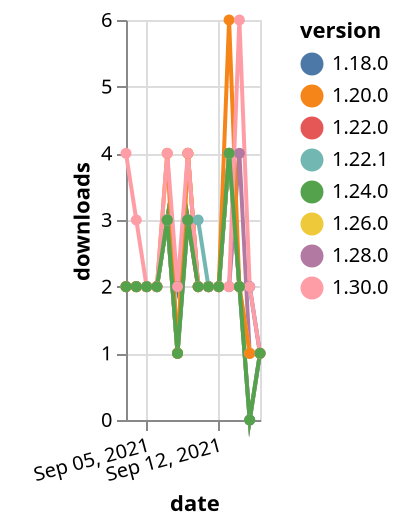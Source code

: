 {"$schema": "https://vega.github.io/schema/vega-lite/v5.json", "description": "A simple bar chart with embedded data.", "data": {"values": [{"date": "2021-09-03", "total": 2374, "delta": 2, "version": "1.18.0"}, {"date": "2021-09-04", "total": 2376, "delta": 2, "version": "1.18.0"}, {"date": "2021-09-05", "total": 2378, "delta": 2, "version": "1.18.0"}, {"date": "2021-09-06", "total": 2380, "delta": 2, "version": "1.18.0"}, {"date": "2021-09-07", "total": 2383, "delta": 3, "version": "1.18.0"}, {"date": "2021-09-08", "total": 2385, "delta": 2, "version": "1.18.0"}, {"date": "2021-09-09", "total": 2388, "delta": 3, "version": "1.18.0"}, {"date": "2021-09-10", "total": 2390, "delta": 2, "version": "1.18.0"}, {"date": "2021-09-11", "total": 2392, "delta": 2, "version": "1.18.0"}, {"date": "2021-09-12", "total": 2394, "delta": 2, "version": "1.18.0"}, {"date": "2021-09-13", "total": 2398, "delta": 4, "version": "1.18.0"}, {"date": "2021-09-14", "total": 2400, "delta": 2, "version": "1.18.0"}, {"date": "2021-09-15", "total": 2402, "delta": 2, "version": "1.18.0"}, {"date": "2021-09-16", "total": 2403, "delta": 1, "version": "1.18.0"}, {"date": "2021-09-03", "total": 2083, "delta": 2, "version": "1.22.0"}, {"date": "2021-09-04", "total": 2085, "delta": 2, "version": "1.22.0"}, {"date": "2021-09-05", "total": 2087, "delta": 2, "version": "1.22.0"}, {"date": "2021-09-06", "total": 2089, "delta": 2, "version": "1.22.0"}, {"date": "2021-09-07", "total": 2092, "delta": 3, "version": "1.22.0"}, {"date": "2021-09-08", "total": 2093, "delta": 1, "version": "1.22.0"}, {"date": "2021-09-09", "total": 2096, "delta": 3, "version": "1.22.0"}, {"date": "2021-09-10", "total": 2098, "delta": 2, "version": "1.22.0"}, {"date": "2021-09-11", "total": 2100, "delta": 2, "version": "1.22.0"}, {"date": "2021-09-12", "total": 2102, "delta": 2, "version": "1.22.0"}, {"date": "2021-09-13", "total": 2106, "delta": 4, "version": "1.22.0"}, {"date": "2021-09-14", "total": 2108, "delta": 2, "version": "1.22.0"}, {"date": "2021-09-15", "total": 2108, "delta": 0, "version": "1.22.0"}, {"date": "2021-09-16", "total": 2109, "delta": 1, "version": "1.22.0"}, {"date": "2021-09-03", "total": 1036, "delta": 2, "version": "1.28.0"}, {"date": "2021-09-04", "total": 1038, "delta": 2, "version": "1.28.0"}, {"date": "2021-09-05", "total": 1040, "delta": 2, "version": "1.28.0"}, {"date": "2021-09-06", "total": 1042, "delta": 2, "version": "1.28.0"}, {"date": "2021-09-07", "total": 1045, "delta": 3, "version": "1.28.0"}, {"date": "2021-09-08", "total": 1046, "delta": 1, "version": "1.28.0"}, {"date": "2021-09-09", "total": 1050, "delta": 4, "version": "1.28.0"}, {"date": "2021-09-10", "total": 1052, "delta": 2, "version": "1.28.0"}, {"date": "2021-09-11", "total": 1054, "delta": 2, "version": "1.28.0"}, {"date": "2021-09-12", "total": 1056, "delta": 2, "version": "1.28.0"}, {"date": "2021-09-13", "total": 1058, "delta": 2, "version": "1.28.0"}, {"date": "2021-09-14", "total": 1062, "delta": 4, "version": "1.28.0"}, {"date": "2021-09-15", "total": 1063, "delta": 1, "version": "1.28.0"}, {"date": "2021-09-16", "total": 1064, "delta": 1, "version": "1.28.0"}, {"date": "2021-09-03", "total": 1495, "delta": 2, "version": "1.26.0"}, {"date": "2021-09-04", "total": 1497, "delta": 2, "version": "1.26.0"}, {"date": "2021-09-05", "total": 1499, "delta": 2, "version": "1.26.0"}, {"date": "2021-09-06", "total": 1501, "delta": 2, "version": "1.26.0"}, {"date": "2021-09-07", "total": 1504, "delta": 3, "version": "1.26.0"}, {"date": "2021-09-08", "total": 1505, "delta": 1, "version": "1.26.0"}, {"date": "2021-09-09", "total": 1509, "delta": 4, "version": "1.26.0"}, {"date": "2021-09-10", "total": 1511, "delta": 2, "version": "1.26.0"}, {"date": "2021-09-11", "total": 1513, "delta": 2, "version": "1.26.0"}, {"date": "2021-09-12", "total": 1515, "delta": 2, "version": "1.26.0"}, {"date": "2021-09-13", "total": 1519, "delta": 4, "version": "1.26.0"}, {"date": "2021-09-14", "total": 1521, "delta": 2, "version": "1.26.0"}, {"date": "2021-09-15", "total": 1522, "delta": 1, "version": "1.26.0"}, {"date": "2021-09-16", "total": 1523, "delta": 1, "version": "1.26.0"}, {"date": "2021-09-03", "total": 1989, "delta": 2, "version": "1.22.1"}, {"date": "2021-09-04", "total": 1991, "delta": 2, "version": "1.22.1"}, {"date": "2021-09-05", "total": 1993, "delta": 2, "version": "1.22.1"}, {"date": "2021-09-06", "total": 1995, "delta": 2, "version": "1.22.1"}, {"date": "2021-09-07", "total": 1998, "delta": 3, "version": "1.22.1"}, {"date": "2021-09-08", "total": 1999, "delta": 1, "version": "1.22.1"}, {"date": "2021-09-09", "total": 2002, "delta": 3, "version": "1.22.1"}, {"date": "2021-09-10", "total": 2005, "delta": 3, "version": "1.22.1"}, {"date": "2021-09-11", "total": 2007, "delta": 2, "version": "1.22.1"}, {"date": "2021-09-12", "total": 2009, "delta": 2, "version": "1.22.1"}, {"date": "2021-09-13", "total": 2013, "delta": 4, "version": "1.22.1"}, {"date": "2021-09-14", "total": 2015, "delta": 2, "version": "1.22.1"}, {"date": "2021-09-15", "total": 2015, "delta": 0, "version": "1.22.1"}, {"date": "2021-09-16", "total": 2016, "delta": 1, "version": "1.22.1"}, {"date": "2021-09-03", "total": 2620, "delta": 2, "version": "1.20.0"}, {"date": "2021-09-04", "total": 2622, "delta": 2, "version": "1.20.0"}, {"date": "2021-09-05", "total": 2624, "delta": 2, "version": "1.20.0"}, {"date": "2021-09-06", "total": 2626, "delta": 2, "version": "1.20.0"}, {"date": "2021-09-07", "total": 2630, "delta": 4, "version": "1.20.0"}, {"date": "2021-09-08", "total": 2631, "delta": 1, "version": "1.20.0"}, {"date": "2021-09-09", "total": 2635, "delta": 4, "version": "1.20.0"}, {"date": "2021-09-10", "total": 2637, "delta": 2, "version": "1.20.0"}, {"date": "2021-09-11", "total": 2639, "delta": 2, "version": "1.20.0"}, {"date": "2021-09-12", "total": 2641, "delta": 2, "version": "1.20.0"}, {"date": "2021-09-13", "total": 2647, "delta": 6, "version": "1.20.0"}, {"date": "2021-09-14", "total": 2649, "delta": 2, "version": "1.20.0"}, {"date": "2021-09-15", "total": 2650, "delta": 1, "version": "1.20.0"}, {"date": "2021-09-16", "total": 2651, "delta": 1, "version": "1.20.0"}, {"date": "2021-09-03", "total": 751, "delta": 4, "version": "1.30.0"}, {"date": "2021-09-04", "total": 754, "delta": 3, "version": "1.30.0"}, {"date": "2021-09-05", "total": 756, "delta": 2, "version": "1.30.0"}, {"date": "2021-09-06", "total": 758, "delta": 2, "version": "1.30.0"}, {"date": "2021-09-07", "total": 762, "delta": 4, "version": "1.30.0"}, {"date": "2021-09-08", "total": 764, "delta": 2, "version": "1.30.0"}, {"date": "2021-09-09", "total": 768, "delta": 4, "version": "1.30.0"}, {"date": "2021-09-10", "total": 770, "delta": 2, "version": "1.30.0"}, {"date": "2021-09-11", "total": 772, "delta": 2, "version": "1.30.0"}, {"date": "2021-09-12", "total": 774, "delta": 2, "version": "1.30.0"}, {"date": "2021-09-13", "total": 776, "delta": 2, "version": "1.30.0"}, {"date": "2021-09-14", "total": 782, "delta": 6, "version": "1.30.0"}, {"date": "2021-09-15", "total": 784, "delta": 2, "version": "1.30.0"}, {"date": "2021-09-16", "total": 785, "delta": 1, "version": "1.30.0"}, {"date": "2021-09-03", "total": 1677, "delta": 2, "version": "1.24.0"}, {"date": "2021-09-04", "total": 1679, "delta": 2, "version": "1.24.0"}, {"date": "2021-09-05", "total": 1681, "delta": 2, "version": "1.24.0"}, {"date": "2021-09-06", "total": 1683, "delta": 2, "version": "1.24.0"}, {"date": "2021-09-07", "total": 1686, "delta": 3, "version": "1.24.0"}, {"date": "2021-09-08", "total": 1687, "delta": 1, "version": "1.24.0"}, {"date": "2021-09-09", "total": 1690, "delta": 3, "version": "1.24.0"}, {"date": "2021-09-10", "total": 1692, "delta": 2, "version": "1.24.0"}, {"date": "2021-09-11", "total": 1694, "delta": 2, "version": "1.24.0"}, {"date": "2021-09-12", "total": 1696, "delta": 2, "version": "1.24.0"}, {"date": "2021-09-13", "total": 1700, "delta": 4, "version": "1.24.0"}, {"date": "2021-09-14", "total": 1702, "delta": 2, "version": "1.24.0"}, {"date": "2021-09-15", "total": 1702, "delta": 0, "version": "1.24.0"}, {"date": "2021-09-16", "total": 1703, "delta": 1, "version": "1.24.0"}]}, "width": "container", "mark": {"type": "line", "point": {"filled": true}}, "encoding": {"x": {"field": "date", "type": "temporal", "timeUnit": "yearmonthdate", "title": "date", "axis": {"labelAngle": -15}}, "y": {"field": "delta", "type": "quantitative", "title": "downloads"}, "color": {"field": "version", "type": "nominal"}, "tooltip": {"field": "delta"}}}